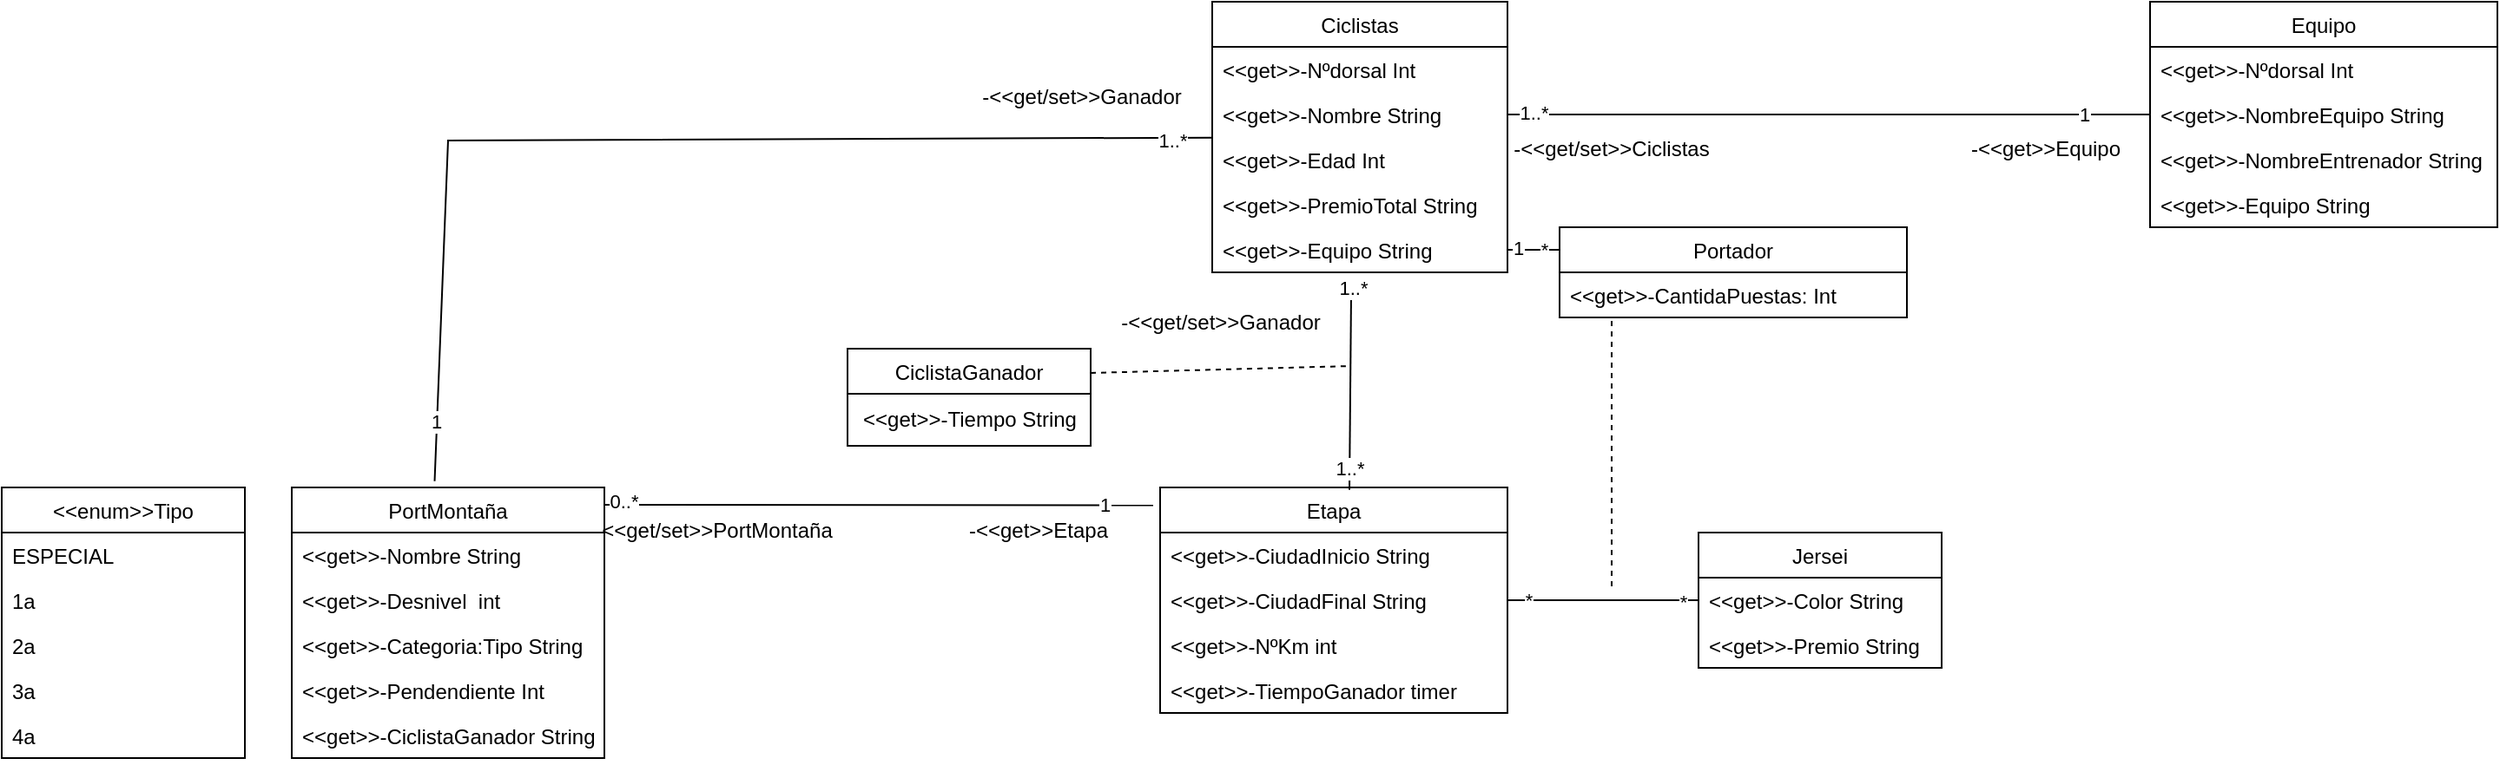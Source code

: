 <mxfile version="20.5.3" type="device"><diagram id="jkB3z4yq1c67UOqgFpVN" name="Página-1"><mxGraphModel dx="2037" dy="606" grid="1" gridSize="10" guides="1" tooltips="1" connect="1" arrows="1" fold="1" page="1" pageScale="1" pageWidth="827" pageHeight="1169" math="0" shadow="0"><root><mxCell id="0"/><mxCell id="1" parent="0"/><mxCell id="c_qpzIGrPVZVtY6l5dHK-1" value="Ciclistas" style="swimlane;fontStyle=0;childLayout=stackLayout;horizontal=1;startSize=26;fillColor=none;horizontalStack=0;resizeParent=1;resizeParentMax=0;resizeLast=0;collapsible=1;marginBottom=0;" vertex="1" parent="1"><mxGeometry x="90" y="260" width="170" height="156" as="geometry"/></mxCell><mxCell id="c_qpzIGrPVZVtY6l5dHK-2" value="&lt;&lt;get&gt;&gt;-Nºdorsal Int" style="text;strokeColor=none;fillColor=none;align=left;verticalAlign=top;spacingLeft=4;spacingRight=4;overflow=hidden;rotatable=0;points=[[0,0.5],[1,0.5]];portConstraint=eastwest;" vertex="1" parent="c_qpzIGrPVZVtY6l5dHK-1"><mxGeometry y="26" width="170" height="26" as="geometry"/></mxCell><mxCell id="c_qpzIGrPVZVtY6l5dHK-3" value="&lt;&lt;get&gt;&gt;-Nombre String" style="text;strokeColor=none;fillColor=none;align=left;verticalAlign=top;spacingLeft=4;spacingRight=4;overflow=hidden;rotatable=0;points=[[0,0.5],[1,0.5]];portConstraint=eastwest;" vertex="1" parent="c_qpzIGrPVZVtY6l5dHK-1"><mxGeometry y="52" width="170" height="26" as="geometry"/></mxCell><mxCell id="c_qpzIGrPVZVtY6l5dHK-5" value="&lt;&lt;get&gt;&gt;-Edad Int" style="text;strokeColor=none;fillColor=none;align=left;verticalAlign=top;spacingLeft=4;spacingRight=4;overflow=hidden;rotatable=0;points=[[0,0.5],[1,0.5]];portConstraint=eastwest;" vertex="1" parent="c_qpzIGrPVZVtY6l5dHK-1"><mxGeometry y="78" width="170" height="26" as="geometry"/></mxCell><mxCell id="c_qpzIGrPVZVtY6l5dHK-38" value="&lt;&lt;get&gt;&gt;-PremioTotal String" style="text;strokeColor=none;fillColor=none;align=left;verticalAlign=top;spacingLeft=4;spacingRight=4;overflow=hidden;rotatable=0;points=[[0,0.5],[1,0.5]];portConstraint=eastwest;" vertex="1" parent="c_qpzIGrPVZVtY6l5dHK-1"><mxGeometry y="104" width="170" height="26" as="geometry"/></mxCell><mxCell id="c_qpzIGrPVZVtY6l5dHK-4" value="&lt;&lt;get&gt;&gt;-Equipo String" style="text;strokeColor=none;fillColor=none;align=left;verticalAlign=top;spacingLeft=4;spacingRight=4;overflow=hidden;rotatable=0;points=[[0,0.5],[1,0.5]];portConstraint=eastwest;" vertex="1" parent="c_qpzIGrPVZVtY6l5dHK-1"><mxGeometry y="130" width="170" height="26" as="geometry"/></mxCell><mxCell id="c_qpzIGrPVZVtY6l5dHK-6" value="Equipo" style="swimlane;fontStyle=0;childLayout=stackLayout;horizontal=1;startSize=26;fillColor=none;horizontalStack=0;resizeParent=1;resizeParentMax=0;resizeLast=0;collapsible=1;marginBottom=0;" vertex="1" parent="1"><mxGeometry x="630" y="260" width="200" height="130" as="geometry"/></mxCell><mxCell id="c_qpzIGrPVZVtY6l5dHK-7" value="&lt;&lt;get&gt;&gt;-Nºdorsal Int" style="text;strokeColor=none;fillColor=none;align=left;verticalAlign=top;spacingLeft=4;spacingRight=4;overflow=hidden;rotatable=0;points=[[0,0.5],[1,0.5]];portConstraint=eastwest;" vertex="1" parent="c_qpzIGrPVZVtY6l5dHK-6"><mxGeometry y="26" width="200" height="26" as="geometry"/></mxCell><mxCell id="c_qpzIGrPVZVtY6l5dHK-8" value="&lt;&lt;get&gt;&gt;-NombreEquipo String" style="text;strokeColor=none;fillColor=none;align=left;verticalAlign=top;spacingLeft=4;spacingRight=4;overflow=hidden;rotatable=0;points=[[0,0.5],[1,0.5]];portConstraint=eastwest;" vertex="1" parent="c_qpzIGrPVZVtY6l5dHK-6"><mxGeometry y="52" width="200" height="26" as="geometry"/></mxCell><mxCell id="c_qpzIGrPVZVtY6l5dHK-9" value="&lt;&lt;get&gt;&gt;-NombreEntrenador String" style="text;strokeColor=none;fillColor=none;align=left;verticalAlign=top;spacingLeft=4;spacingRight=4;overflow=hidden;rotatable=0;points=[[0,0.5],[1,0.5]];portConstraint=eastwest;" vertex="1" parent="c_qpzIGrPVZVtY6l5dHK-6"><mxGeometry y="78" width="200" height="26" as="geometry"/></mxCell><mxCell id="c_qpzIGrPVZVtY6l5dHK-10" value="&lt;&lt;get&gt;&gt;-Equipo String" style="text;strokeColor=none;fillColor=none;align=left;verticalAlign=top;spacingLeft=4;spacingRight=4;overflow=hidden;rotatable=0;points=[[0,0.5],[1,0.5]];portConstraint=eastwest;" vertex="1" parent="c_qpzIGrPVZVtY6l5dHK-6"><mxGeometry y="104" width="200" height="26" as="geometry"/></mxCell><mxCell id="c_qpzIGrPVZVtY6l5dHK-11" value="" style="endArrow=none;html=1;rounded=0;entryX=0;entryY=0.5;entryDx=0;entryDy=0;exitX=1;exitY=0.5;exitDx=0;exitDy=0;" edge="1" parent="1" source="c_qpzIGrPVZVtY6l5dHK-3" target="c_qpzIGrPVZVtY6l5dHK-8"><mxGeometry width="50" height="50" relative="1" as="geometry"><mxPoint x="390" y="340" as="sourcePoint"/><mxPoint x="440" y="290" as="targetPoint"/></mxGeometry></mxCell><mxCell id="c_qpzIGrPVZVtY6l5dHK-13" value="1..*" style="edgeLabel;html=1;align=center;verticalAlign=middle;resizable=0;points=[];" vertex="1" connectable="0" parent="c_qpzIGrPVZVtY6l5dHK-11"><mxGeometry x="-0.919" y="1" relative="1" as="geometry"><mxPoint as="offset"/></mxGeometry></mxCell><mxCell id="c_qpzIGrPVZVtY6l5dHK-14" value="1" style="edgeLabel;html=1;align=center;verticalAlign=middle;resizable=0;points=[];" vertex="1" connectable="0" parent="c_qpzIGrPVZVtY6l5dHK-11"><mxGeometry x="0.792" relative="1" as="geometry"><mxPoint as="offset"/></mxGeometry></mxCell><mxCell id="c_qpzIGrPVZVtY6l5dHK-12" value="-&amp;lt;&amp;lt;get/set&amp;gt;&amp;gt;Ciclistas" style="text;html=1;strokeColor=none;fillColor=none;align=center;verticalAlign=middle;whiteSpace=wrap;rounded=0;" vertex="1" parent="1"><mxGeometry x="260" y="330" width="120" height="30" as="geometry"/></mxCell><mxCell id="c_qpzIGrPVZVtY6l5dHK-15" value="Etapa" style="swimlane;fontStyle=0;childLayout=stackLayout;horizontal=1;startSize=26;fillColor=none;horizontalStack=0;resizeParent=1;resizeParentMax=0;resizeLast=0;collapsible=1;marginBottom=0;" vertex="1" parent="1"><mxGeometry x="60" y="540" width="200" height="130" as="geometry"/></mxCell><mxCell id="c_qpzIGrPVZVtY6l5dHK-16" value="&lt;&lt;get&gt;&gt;-CiudadInicio String" style="text;strokeColor=none;fillColor=none;align=left;verticalAlign=top;spacingLeft=4;spacingRight=4;overflow=hidden;rotatable=0;points=[[0,0.5],[1,0.5]];portConstraint=eastwest;" vertex="1" parent="c_qpzIGrPVZVtY6l5dHK-15"><mxGeometry y="26" width="200" height="26" as="geometry"/></mxCell><mxCell id="c_qpzIGrPVZVtY6l5dHK-17" value="&lt;&lt;get&gt;&gt;-CiudadFinal String" style="text;strokeColor=none;fillColor=none;align=left;verticalAlign=top;spacingLeft=4;spacingRight=4;overflow=hidden;rotatable=0;points=[[0,0.5],[1,0.5]];portConstraint=eastwest;" vertex="1" parent="c_qpzIGrPVZVtY6l5dHK-15"><mxGeometry y="52" width="200" height="26" as="geometry"/></mxCell><mxCell id="c_qpzIGrPVZVtY6l5dHK-19" value="&lt;&lt;get&gt;&gt;-NºKm int" style="text;strokeColor=none;fillColor=none;align=left;verticalAlign=top;spacingLeft=4;spacingRight=4;overflow=hidden;rotatable=0;points=[[0,0.5],[1,0.5]];portConstraint=eastwest;" vertex="1" parent="c_qpzIGrPVZVtY6l5dHK-15"><mxGeometry y="78" width="200" height="26" as="geometry"/></mxCell><mxCell id="c_qpzIGrPVZVtY6l5dHK-44" value="&lt;&lt;get&gt;&gt;-TiempoGanador timer" style="text;strokeColor=none;fillColor=none;align=left;verticalAlign=top;spacingLeft=4;spacingRight=4;overflow=hidden;rotatable=0;points=[[0,0.5],[1,0.5]];portConstraint=eastwest;" vertex="1" parent="c_qpzIGrPVZVtY6l5dHK-15"><mxGeometry y="104" width="200" height="26" as="geometry"/></mxCell><mxCell id="c_qpzIGrPVZVtY6l5dHK-21" value="PortMontaña" style="swimlane;fontStyle=0;childLayout=stackLayout;horizontal=1;startSize=26;fillColor=none;horizontalStack=0;resizeParent=1;resizeParentMax=0;resizeLast=0;collapsible=1;marginBottom=0;" vertex="1" parent="1"><mxGeometry x="-440" y="540" width="180" height="156" as="geometry"/></mxCell><mxCell id="c_qpzIGrPVZVtY6l5dHK-22" value="&lt;&lt;get&gt;&gt;-Nombre String" style="text;strokeColor=none;fillColor=none;align=left;verticalAlign=top;spacingLeft=4;spacingRight=4;overflow=hidden;rotatable=0;points=[[0,0.5],[1,0.5]];portConstraint=eastwest;" vertex="1" parent="c_qpzIGrPVZVtY6l5dHK-21"><mxGeometry y="26" width="180" height="26" as="geometry"/></mxCell><mxCell id="c_qpzIGrPVZVtY6l5dHK-23" value="&lt;&lt;get&gt;&gt;-Desnivel  int" style="text;strokeColor=none;fillColor=none;align=left;verticalAlign=top;spacingLeft=4;spacingRight=4;overflow=hidden;rotatable=0;points=[[0,0.5],[1,0.5]];portConstraint=eastwest;" vertex="1" parent="c_qpzIGrPVZVtY6l5dHK-21"><mxGeometry y="52" width="180" height="26" as="geometry"/></mxCell><mxCell id="c_qpzIGrPVZVtY6l5dHK-25" value="&lt;&lt;get&gt;&gt;-Categoria:Tipo String" style="text;strokeColor=none;fillColor=none;align=left;verticalAlign=top;spacingLeft=4;spacingRight=4;overflow=hidden;rotatable=0;points=[[0,0.5],[1,0.5]];portConstraint=eastwest;" vertex="1" parent="c_qpzIGrPVZVtY6l5dHK-21"><mxGeometry y="78" width="180" height="26" as="geometry"/></mxCell><mxCell id="c_qpzIGrPVZVtY6l5dHK-24" value="&lt;&lt;get&gt;&gt;-Pendendiente Int" style="text;strokeColor=none;fillColor=none;align=left;verticalAlign=top;spacingLeft=4;spacingRight=4;overflow=hidden;rotatable=0;points=[[0,0.5],[1,0.5]];portConstraint=eastwest;" vertex="1" parent="c_qpzIGrPVZVtY6l5dHK-21"><mxGeometry y="104" width="180" height="26" as="geometry"/></mxCell><mxCell id="c_qpzIGrPVZVtY6l5dHK-26" value="&lt;&lt;get&gt;&gt;-CiclistaGanador String" style="text;strokeColor=none;fillColor=none;align=left;verticalAlign=top;spacingLeft=4;spacingRight=4;overflow=hidden;rotatable=0;points=[[0,0.5],[1,0.5]];portConstraint=eastwest;" vertex="1" parent="c_qpzIGrPVZVtY6l5dHK-21"><mxGeometry y="130" width="180" height="26" as="geometry"/></mxCell><mxCell id="c_qpzIGrPVZVtY6l5dHK-27" value="" style="endArrow=none;html=1;rounded=0;exitX=1;exitY=0.064;exitDx=0;exitDy=0;exitPerimeter=0;entryX=-0.02;entryY=0.079;entryDx=0;entryDy=0;entryPerimeter=0;" edge="1" parent="1" source="c_qpzIGrPVZVtY6l5dHK-21" target="c_qpzIGrPVZVtY6l5dHK-15"><mxGeometry width="50" height="50" relative="1" as="geometry"><mxPoint x="-70" y="590" as="sourcePoint"/><mxPoint x="-20" y="540" as="targetPoint"/></mxGeometry></mxCell><mxCell id="c_qpzIGrPVZVtY6l5dHK-28" value="1" style="edgeLabel;html=1;align=center;verticalAlign=middle;resizable=0;points=[];" vertex="1" connectable="0" parent="c_qpzIGrPVZVtY6l5dHK-27"><mxGeometry x="0.819" relative="1" as="geometry"><mxPoint as="offset"/></mxGeometry></mxCell><mxCell id="c_qpzIGrPVZVtY6l5dHK-63" value="0..*" style="edgeLabel;html=1;align=center;verticalAlign=middle;resizable=0;points=[];" vertex="1" connectable="0" parent="c_qpzIGrPVZVtY6l5dHK-27"><mxGeometry x="-0.932" y="2" relative="1" as="geometry"><mxPoint as="offset"/></mxGeometry></mxCell><mxCell id="c_qpzIGrPVZVtY6l5dHK-30" value="Jersei" style="swimlane;fontStyle=0;childLayout=stackLayout;horizontal=1;startSize=26;fillColor=none;horizontalStack=0;resizeParent=1;resizeParentMax=0;resizeLast=0;collapsible=1;marginBottom=0;" vertex="1" parent="1"><mxGeometry x="370" y="566" width="140" height="78" as="geometry"/></mxCell><mxCell id="c_qpzIGrPVZVtY6l5dHK-31" value="&lt;&lt;get&gt;&gt;-Color String" style="text;strokeColor=none;fillColor=none;align=left;verticalAlign=top;spacingLeft=4;spacingRight=4;overflow=hidden;rotatable=0;points=[[0,0.5],[1,0.5]];portConstraint=eastwest;" vertex="1" parent="c_qpzIGrPVZVtY6l5dHK-30"><mxGeometry y="26" width="140" height="26" as="geometry"/></mxCell><mxCell id="c_qpzIGrPVZVtY6l5dHK-32" value="&lt;&lt;get&gt;&gt;-Premio String" style="text;strokeColor=none;fillColor=none;align=left;verticalAlign=top;spacingLeft=4;spacingRight=4;overflow=hidden;rotatable=0;points=[[0,0.5],[1,0.5]];portConstraint=eastwest;" vertex="1" parent="c_qpzIGrPVZVtY6l5dHK-30"><mxGeometry y="52" width="140" height="26" as="geometry"/></mxCell><mxCell id="c_qpzIGrPVZVtY6l5dHK-41" value="-&amp;lt;&amp;lt;get&amp;gt;&amp;gt;Equipo" style="text;html=1;strokeColor=none;fillColor=none;align=center;verticalAlign=middle;whiteSpace=wrap;rounded=0;" vertex="1" parent="1"><mxGeometry x="510" y="330" width="120" height="30" as="geometry"/></mxCell><mxCell id="c_qpzIGrPVZVtY6l5dHK-42" value="-&amp;lt;&amp;lt;get/set&amp;gt;&amp;gt;PortMontaña" style="text;html=1;strokeColor=none;fillColor=none;align=center;verticalAlign=middle;whiteSpace=wrap;rounded=0;" vertex="1" parent="1"><mxGeometry x="-267" y="550" width="140" height="30" as="geometry"/></mxCell><mxCell id="c_qpzIGrPVZVtY6l5dHK-43" value="-&amp;lt;&amp;lt;get&amp;gt;&amp;gt;Etapa" style="text;html=1;strokeColor=none;fillColor=none;align=center;verticalAlign=middle;whiteSpace=wrap;rounded=0;" vertex="1" parent="1"><mxGeometry x="-80" y="550" width="140" height="30" as="geometry"/></mxCell><mxCell id="c_qpzIGrPVZVtY6l5dHK-49" value="CiclistaGanador" style="swimlane;fontStyle=0;childLayout=stackLayout;horizontal=1;startSize=26;fillColor=none;horizontalStack=0;resizeParent=1;resizeParentMax=0;resizeLast=0;collapsible=1;marginBottom=0;" vertex="1" parent="1"><mxGeometry x="-120" y="460" width="140" height="56" as="geometry"/></mxCell><mxCell id="c_qpzIGrPVZVtY6l5dHK-53" value="&amp;lt;&amp;lt;get&amp;gt;&amp;gt;-Tiempo String" style="text;html=1;align=center;verticalAlign=middle;resizable=0;points=[];autosize=1;strokeColor=none;fillColor=none;" vertex="1" parent="c_qpzIGrPVZVtY6l5dHK-49"><mxGeometry y="26" width="140" height="30" as="geometry"/></mxCell><mxCell id="c_qpzIGrPVZVtY6l5dHK-57" value="&lt;&lt;enum&gt;&gt;Tipo" style="swimlane;fontStyle=0;childLayout=stackLayout;horizontal=1;startSize=26;fillColor=none;horizontalStack=0;resizeParent=1;resizeParentMax=0;resizeLast=0;collapsible=1;marginBottom=0;" vertex="1" parent="1"><mxGeometry x="-607" y="540" width="140" height="156" as="geometry"/></mxCell><mxCell id="c_qpzIGrPVZVtY6l5dHK-58" value="ESPECIAL" style="text;strokeColor=none;fillColor=none;align=left;verticalAlign=top;spacingLeft=4;spacingRight=4;overflow=hidden;rotatable=0;points=[[0,0.5],[1,0.5]];portConstraint=eastwest;" vertex="1" parent="c_qpzIGrPVZVtY6l5dHK-57"><mxGeometry y="26" width="140" height="26" as="geometry"/></mxCell><mxCell id="c_qpzIGrPVZVtY6l5dHK-59" value="1a&#10;" style="text;strokeColor=none;fillColor=none;align=left;verticalAlign=top;spacingLeft=4;spacingRight=4;overflow=hidden;rotatable=0;points=[[0,0.5],[1,0.5]];portConstraint=eastwest;" vertex="1" parent="c_qpzIGrPVZVtY6l5dHK-57"><mxGeometry y="52" width="140" height="26" as="geometry"/></mxCell><mxCell id="c_qpzIGrPVZVtY6l5dHK-61" value="2a" style="text;strokeColor=none;fillColor=none;align=left;verticalAlign=top;spacingLeft=4;spacingRight=4;overflow=hidden;rotatable=0;points=[[0,0.5],[1,0.5]];portConstraint=eastwest;" vertex="1" parent="c_qpzIGrPVZVtY6l5dHK-57"><mxGeometry y="78" width="140" height="26" as="geometry"/></mxCell><mxCell id="c_qpzIGrPVZVtY6l5dHK-60" value="3a" style="text;strokeColor=none;fillColor=none;align=left;verticalAlign=top;spacingLeft=4;spacingRight=4;overflow=hidden;rotatable=0;points=[[0,0.5],[1,0.5]];portConstraint=eastwest;" vertex="1" parent="c_qpzIGrPVZVtY6l5dHK-57"><mxGeometry y="104" width="140" height="26" as="geometry"/></mxCell><mxCell id="c_qpzIGrPVZVtY6l5dHK-62" value="4a" style="text;strokeColor=none;fillColor=none;align=left;verticalAlign=top;spacingLeft=4;spacingRight=4;overflow=hidden;rotatable=0;points=[[0,0.5],[1,0.5]];portConstraint=eastwest;" vertex="1" parent="c_qpzIGrPVZVtY6l5dHK-57"><mxGeometry y="130" width="140" height="26" as="geometry"/></mxCell><mxCell id="c_qpzIGrPVZVtY6l5dHK-86" value="" style="endArrow=none;html=1;rounded=0;entryX=0.471;entryY=1.154;entryDx=0;entryDy=0;entryPerimeter=0;exitX=0.545;exitY=0.011;exitDx=0;exitDy=0;exitPerimeter=0;" edge="1" parent="1" source="c_qpzIGrPVZVtY6l5dHK-15" target="c_qpzIGrPVZVtY6l5dHK-4"><mxGeometry width="50" height="50" relative="1" as="geometry"><mxPoint x="-440" y="470" as="sourcePoint"/><mxPoint x="-390" y="420" as="targetPoint"/></mxGeometry></mxCell><mxCell id="c_qpzIGrPVZVtY6l5dHK-88" value="1..*" style="edgeLabel;html=1;align=center;verticalAlign=middle;resizable=0;points=[];" vertex="1" connectable="0" parent="c_qpzIGrPVZVtY6l5dHK-86"><mxGeometry x="0.924" y="-1" relative="1" as="geometry"><mxPoint as="offset"/></mxGeometry></mxCell><mxCell id="c_qpzIGrPVZVtY6l5dHK-89" value="1..*" style="edgeLabel;html=1;align=center;verticalAlign=middle;resizable=0;points=[];" vertex="1" connectable="0" parent="c_qpzIGrPVZVtY6l5dHK-86"><mxGeometry x="-0.791" relative="1" as="geometry"><mxPoint as="offset"/></mxGeometry></mxCell><mxCell id="c_qpzIGrPVZVtY6l5dHK-87" value="-&amp;lt;&amp;lt;get/set&amp;gt;&amp;gt;Ganador" style="text;html=1;strokeColor=none;fillColor=none;align=center;verticalAlign=middle;whiteSpace=wrap;rounded=0;" vertex="1" parent="1"><mxGeometry x="10" y="430" width="170" height="30" as="geometry"/></mxCell><mxCell id="c_qpzIGrPVZVtY6l5dHK-90" value="" style="endArrow=none;html=1;rounded=0;exitX=1;exitY=0.25;exitDx=0;exitDy=0;dashed=1;" edge="1" parent="1" source="c_qpzIGrPVZVtY6l5dHK-49"><mxGeometry width="50" height="50" relative="1" as="geometry"><mxPoint x="140" y="480" as="sourcePoint"/><mxPoint x="170" y="470" as="targetPoint"/></mxGeometry></mxCell><mxCell id="c_qpzIGrPVZVtY6l5dHK-91" value="" style="endArrow=none;html=1;rounded=0;exitX=0.457;exitY=-0.023;exitDx=0;exitDy=0;exitPerimeter=0;" edge="1" parent="1" source="c_qpzIGrPVZVtY6l5dHK-21" target="c_qpzIGrPVZVtY6l5dHK-1"><mxGeometry width="50" height="50" relative="1" as="geometry"><mxPoint x="-350" y="330" as="sourcePoint"/><mxPoint x="130" y="340" as="targetPoint"/><Array as="points"><mxPoint x="-350" y="340"/></Array></mxGeometry></mxCell><mxCell id="c_qpzIGrPVZVtY6l5dHK-94" value="1" style="edgeLabel;html=1;align=center;verticalAlign=middle;resizable=0;points=[];" vertex="1" connectable="0" parent="c_qpzIGrPVZVtY6l5dHK-91"><mxGeometry x="-0.892" y="1" relative="1" as="geometry"><mxPoint as="offset"/></mxGeometry></mxCell><mxCell id="c_qpzIGrPVZVtY6l5dHK-95" value="1..*" style="edgeLabel;html=1;align=center;verticalAlign=middle;resizable=0;points=[];" vertex="1" connectable="0" parent="c_qpzIGrPVZVtY6l5dHK-91"><mxGeometry x="0.926" y="-1" relative="1" as="geometry"><mxPoint as="offset"/></mxGeometry></mxCell><mxCell id="c_qpzIGrPVZVtY6l5dHK-92" value="-&amp;lt;&amp;lt;get/set&amp;gt;&amp;gt;Ganador" style="text;html=1;strokeColor=none;fillColor=none;align=center;verticalAlign=middle;whiteSpace=wrap;rounded=0;" vertex="1" parent="1"><mxGeometry x="-70" y="300" width="170" height="30" as="geometry"/></mxCell><mxCell id="c_qpzIGrPVZVtY6l5dHK-93" value="" style="endArrow=none;html=1;rounded=0;entryX=0;entryY=0.5;entryDx=0;entryDy=0;exitX=1;exitY=0.5;exitDx=0;exitDy=0;" edge="1" parent="1" source="c_qpzIGrPVZVtY6l5dHK-17" target="c_qpzIGrPVZVtY6l5dHK-31"><mxGeometry width="50" height="50" relative="1" as="geometry"><mxPoint x="80" y="390" as="sourcePoint"/><mxPoint x="130" y="340" as="targetPoint"/></mxGeometry></mxCell><mxCell id="c_qpzIGrPVZVtY6l5dHK-104" value="*" style="edgeLabel;html=1;align=center;verticalAlign=middle;resizable=0;points=[];" vertex="1" connectable="0" parent="c_qpzIGrPVZVtY6l5dHK-93"><mxGeometry x="-0.794" relative="1" as="geometry"><mxPoint as="offset"/></mxGeometry></mxCell><mxCell id="c_qpzIGrPVZVtY6l5dHK-105" value="*" style="edgeLabel;html=1;align=center;verticalAlign=middle;resizable=0;points=[];" vertex="1" connectable="0" parent="c_qpzIGrPVZVtY6l5dHK-93"><mxGeometry x="0.829" y="-1" relative="1" as="geometry"><mxPoint as="offset"/></mxGeometry></mxCell><mxCell id="c_qpzIGrPVZVtY6l5dHK-96" value="" style="endArrow=none;html=1;rounded=0;dashed=1;exitX=0.15;exitY=1.077;exitDx=0;exitDy=0;exitPerimeter=0;" edge="1" parent="1" source="c_qpzIGrPVZVtY6l5dHK-98"><mxGeometry width="50" height="50" relative="1" as="geometry"><mxPoint x="320" y="490" as="sourcePoint"/><mxPoint x="320" y="600" as="targetPoint"/></mxGeometry></mxCell><mxCell id="c_qpzIGrPVZVtY6l5dHK-97" value="Portador" style="swimlane;fontStyle=0;childLayout=stackLayout;horizontal=1;startSize=26;fillColor=none;horizontalStack=0;resizeParent=1;resizeParentMax=0;resizeLast=0;collapsible=1;marginBottom=0;" vertex="1" parent="1"><mxGeometry x="290" y="390" width="200" height="52" as="geometry"/></mxCell><mxCell id="c_qpzIGrPVZVtY6l5dHK-98" value="&lt;&lt;get&gt;&gt;-CantidaPuestas: Int" style="text;strokeColor=none;fillColor=none;align=left;verticalAlign=top;spacingLeft=4;spacingRight=4;overflow=hidden;rotatable=0;points=[[0,0.5],[1,0.5]];portConstraint=eastwest;" vertex="1" parent="c_qpzIGrPVZVtY6l5dHK-97"><mxGeometry y="26" width="200" height="26" as="geometry"/></mxCell><mxCell id="c_qpzIGrPVZVtY6l5dHK-101" value="" style="endArrow=none;html=1;rounded=0;entryX=0;entryY=0.25;entryDx=0;entryDy=0;exitX=1;exitY=0.5;exitDx=0;exitDy=0;" edge="1" parent="1" source="c_qpzIGrPVZVtY6l5dHK-4" target="c_qpzIGrPVZVtY6l5dHK-97"><mxGeometry width="50" height="50" relative="1" as="geometry"><mxPoint x="240" y="403" as="sourcePoint"/><mxPoint x="130" y="340" as="targetPoint"/></mxGeometry></mxCell><mxCell id="c_qpzIGrPVZVtY6l5dHK-102" value="1" style="edgeLabel;html=1;align=center;verticalAlign=middle;resizable=0;points=[];" vertex="1" connectable="0" parent="c_qpzIGrPVZVtY6l5dHK-101"><mxGeometry x="-0.61" y="1" relative="1" as="geometry"><mxPoint as="offset"/></mxGeometry></mxCell><mxCell id="c_qpzIGrPVZVtY6l5dHK-103" value="*" style="edgeLabel;html=1;align=center;verticalAlign=middle;resizable=0;points=[];" vertex="1" connectable="0" parent="c_qpzIGrPVZVtY6l5dHK-101"><mxGeometry x="0.416" relative="1" as="geometry"><mxPoint as="offset"/></mxGeometry></mxCell></root></mxGraphModel></diagram></mxfile>